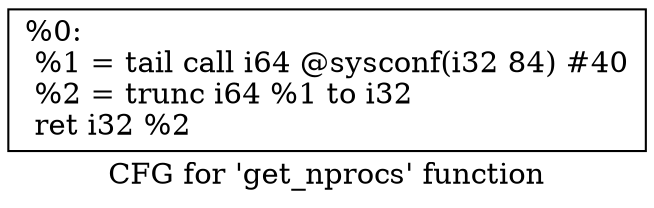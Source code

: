 digraph "CFG for 'get_nprocs' function" {
	label="CFG for 'get_nprocs' function";

	Node0x1ea6240 [shape=record,label="{%0:\l  %1 = tail call i64 @sysconf(i32 84) #40\l  %2 = trunc i64 %1 to i32\l  ret i32 %2\l}"];
}
